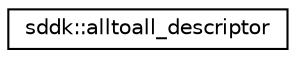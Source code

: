 digraph "Graphical Class Hierarchy"
{
 // INTERACTIVE_SVG=YES
  edge [fontname="Helvetica",fontsize="10",labelfontname="Helvetica",labelfontsize="10"];
  node [fontname="Helvetica",fontsize="10",shape=record];
  rankdir="LR";
  Node1 [label="sddk::alltoall_descriptor",height=0.2,width=0.4,color="black", fillcolor="white", style="filled",URL="$structsddk_1_1alltoall__descriptor.html"];
}
